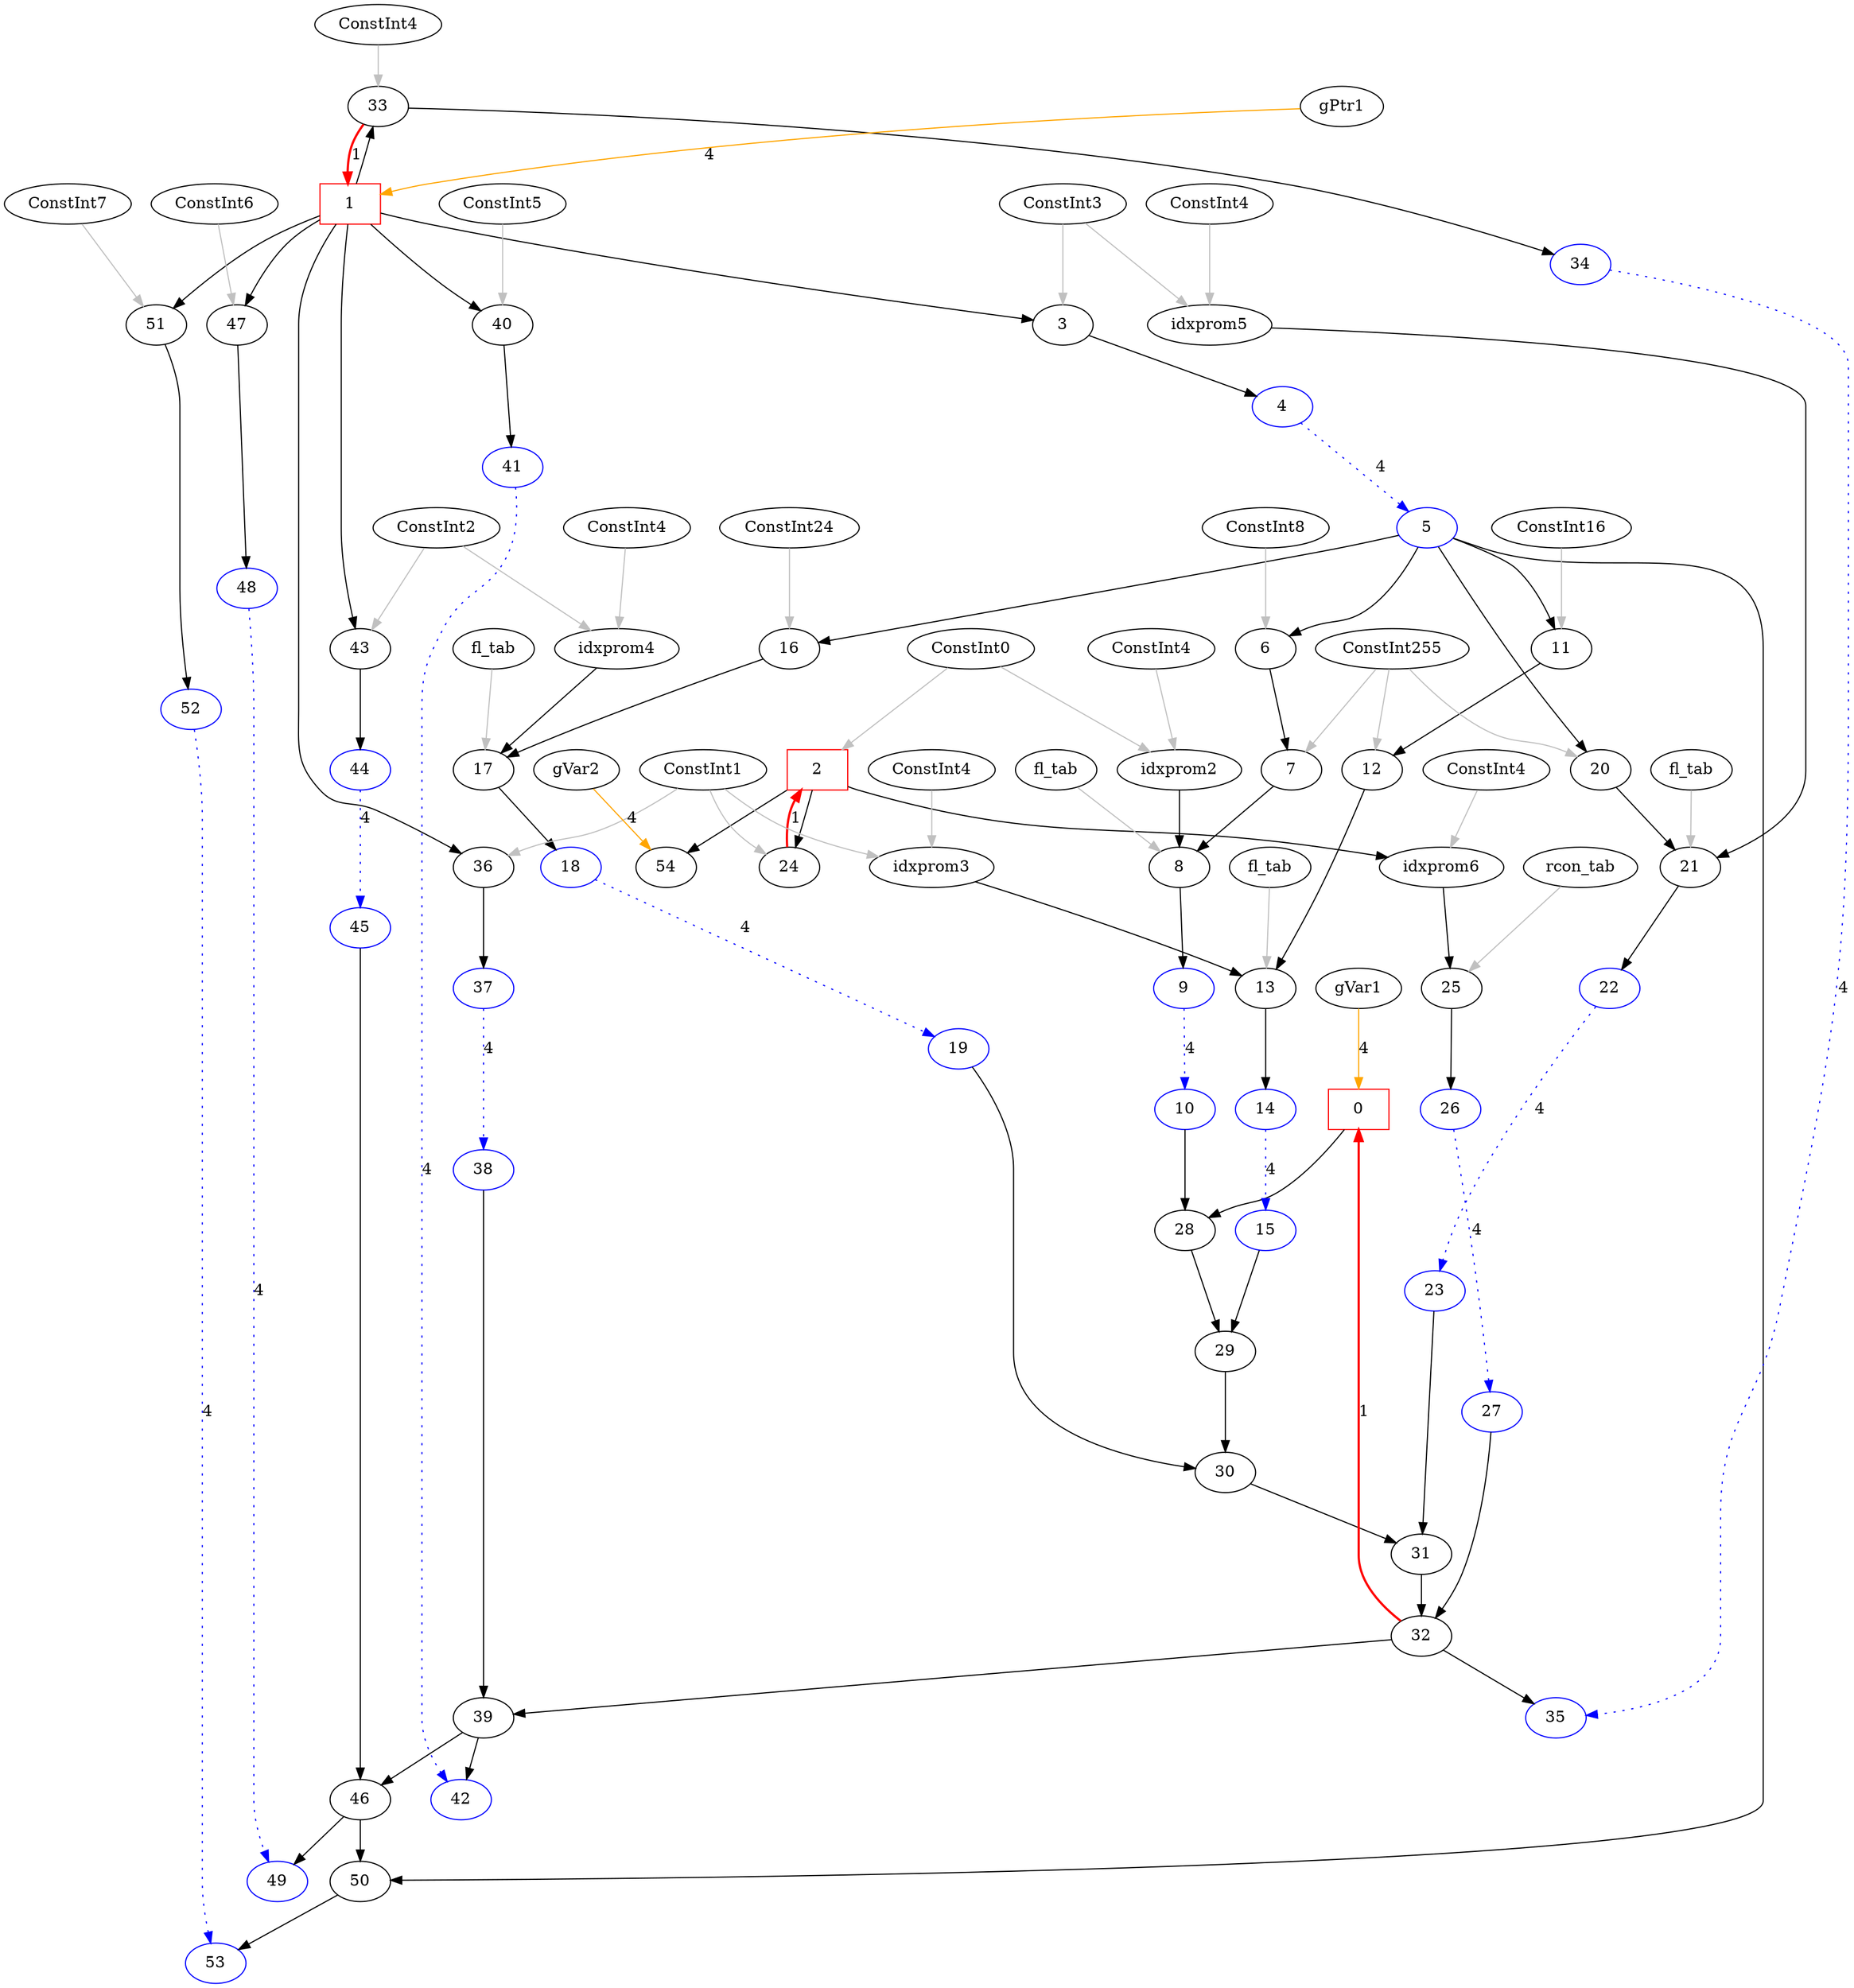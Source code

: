digraph loop_91 { 
{
0 [shape=box, color=red, label="0"];

1 [shape=box, color=red, label="1"];

2 [shape=box, color=red, label="2"];

3 [color=black, label="3"];

4 [color=blue, label="4"];

5 [color=blue, label="5"];

6 [color=black, label="6"];

7 [color=black, label="7"];

8 [color=black, label="8"];

9 [color=blue, label="9"];

10 [color=blue, label="10"];

11 [color=black, label="11"];

12 [color=black, label="12"];

13 [color=black, label="13"];

14 [color=blue, label="14"];

15 [color=blue, label="15"];

16 [color=black, label="16"];

17 [color=black, label="17"];

18 [color=blue, label="18"];

19 [color=blue, label="19"];

20 [color=black, label="20"];

21 [color=black, label="21"];

22 [color=blue, label="22"];

23 [color=blue, label="23"];

24 [color=black, label="24"];

25 [color=black, label="25"];

26 [color=blue, label="26"];

27 [color=blue, label="27"];

28 [color=black, label="28"];

29 [color=black, label="29"];

30 [color=black, label="30"];

31 [color=black, label="31"];

32 [color=black, label="32"];

33 [color=black, label="33"];

34 [color=blue, label="34"];

35 [color=blue, label="35"];

36 [color=black, label="36"];

37 [color=blue, label="37"];

38 [color=blue, label="38"];

39 [color=black, label="39"];

40 [color=black, label="40"];

41 [color=blue, label="41"];

42 [color=blue, label="42"];

43 [color=black, label="43"];

44 [color=blue, label="44"];

45 [color=blue, label="45"];

46 [color=black, label="46"];

47 [color=black, label="47"];

48 [color=blue, label="48"];

49 [color=blue, label="49"];

50 [color=black, label="50"];

51 [color=black, label="51"];

52 [color=blue, label="52"];

53 [color=blue, label="53"];

54 [color=black, label="54"];

55 [color=black, label="gVar1"];

58 [color=black, label="gPtr1"];

61 [color=black, label="ConstInt0"];

62 [color=black, label="ConstInt3"];

63 [color=black, label="ConstInt8"];

64 [color=black, label="ConstInt255"];

65 [color=black, label="fl_tab"];

66 [color=black, label="idxprom2"];

67 [color=black, label="ConstInt4"];

68 [color=black, label="ConstInt16"];

69 [color=black, label="ConstInt1"];

70 [color=black, label="fl_tab"];

71 [color=black, label="idxprom3"];

72 [color=black, label="ConstInt4"];

73 [color=black, label="ConstInt24"];

74 [color=black, label="ConstInt2"];

75 [color=black, label="fl_tab"];

76 [color=black, label="idxprom4"];

77 [color=black, label="ConstInt4"];

78 [color=black, label="fl_tab"];

79 [color=black, label="idxprom5"];

80 [color=black, label="ConstInt4"];

81 [color=black, label="rcon_tab"];

82 [color=black, label="idxprom6"];

83 [color=black, label="ConstInt4"];

84 [color=black, label="ConstInt4"];

85 [color=black, label="ConstInt5"];

86 [color=black, label="ConstInt6"];

87 [color=black, label="ConstInt7"];

88 [color=black, label="gVar2"];
32 -> 0 [style=bold, color=red, label=1] 
55 -> 0 [color=orange, label=4] 
33 -> 1 [style=bold, color=red, label=1] 
58 -> 1 [color=orange, label=4] 
24 -> 2 [style=bold, color=red, label=1] 
61 -> 2 [color=gray]
1 -> 3
62 -> 3 [color=gray]
3 -> 4
5 -> 6
63 -> 6 [color=gray]
6 -> 7
64 -> 7 [color=gray]
7 -> 8
65 -> 8 [color=gray]
61 -> 66 [color=gray]
67 -> 66 [color=gray]
66 -> 8
8 -> 9
5 -> 11
68 -> 11 [color=gray]
11 -> 12
64 -> 12 [color=gray]
12 -> 13
70 -> 13 [color=gray]
69 -> 71 [color=gray]
72 -> 71 [color=gray]
71 -> 13
13 -> 14
5 -> 16
73 -> 16 [color=gray]
16 -> 17
75 -> 17 [color=gray]
74 -> 76 [color=gray]
77 -> 76 [color=gray]
76 -> 17
17 -> 18
5 -> 20
64 -> 20 [color=gray]
20 -> 21
78 -> 21 [color=gray]
62 -> 79 [color=gray]
80 -> 79 [color=gray]
79 -> 21
21 -> 22
2 -> 24
69 -> 24 [color=gray]
81 -> 25 [color=gray]
2 -> 82
83 -> 82 [color=gray]
82 -> 25
25 -> 26
10 -> 28
0 -> 28
28 -> 29
15 -> 29
29 -> 30
19 -> 30
30 -> 31
23 -> 31
31 -> 32
27 -> 32
1 -> 33
84 -> 33 [color=gray]
32 -> 35
33 -> 34
1 -> 36
69 -> 36 [color=gray]
36 -> 37
38 -> 39
32 -> 39
1 -> 40
85 -> 40 [color=gray]
39 -> 42
40 -> 41
1 -> 43
74 -> 43 [color=gray]
43 -> 44
45 -> 46
39 -> 46
1 -> 47
86 -> 47 [color=gray]
46 -> 49
47 -> 48
46 -> 50
5 -> 50
1 -> 51
87 -> 51 [color=gray]
50 -> 53
51 -> 52
2 -> 54
88 -> 54 [color=orange, label=4] 
4 -> 5 [style=dotted, color=blue, label="4"]
9 -> 10 [style=dotted, color=blue, label="4"]
14 -> 15 [style=dotted, color=blue, label="4"]
18 -> 19 [style=dotted, color=blue, label="4"]
22 -> 23 [style=dotted, color=blue, label="4"]
26 -> 27 [style=dotted, color=blue, label="4"]
34 -> 35 [style=dotted, color=blue, label="4"]
37 -> 38 [style=dotted, color=blue, label="4"]
41 -> 42 [style=dotted, color=blue, label="4"]
44 -> 45 [style=dotted, color=blue, label="4"]
48 -> 49 [style=dotted, color=blue, label="4"]
52 -> 53 [style=dotted, color=blue, label="4"]

}

}